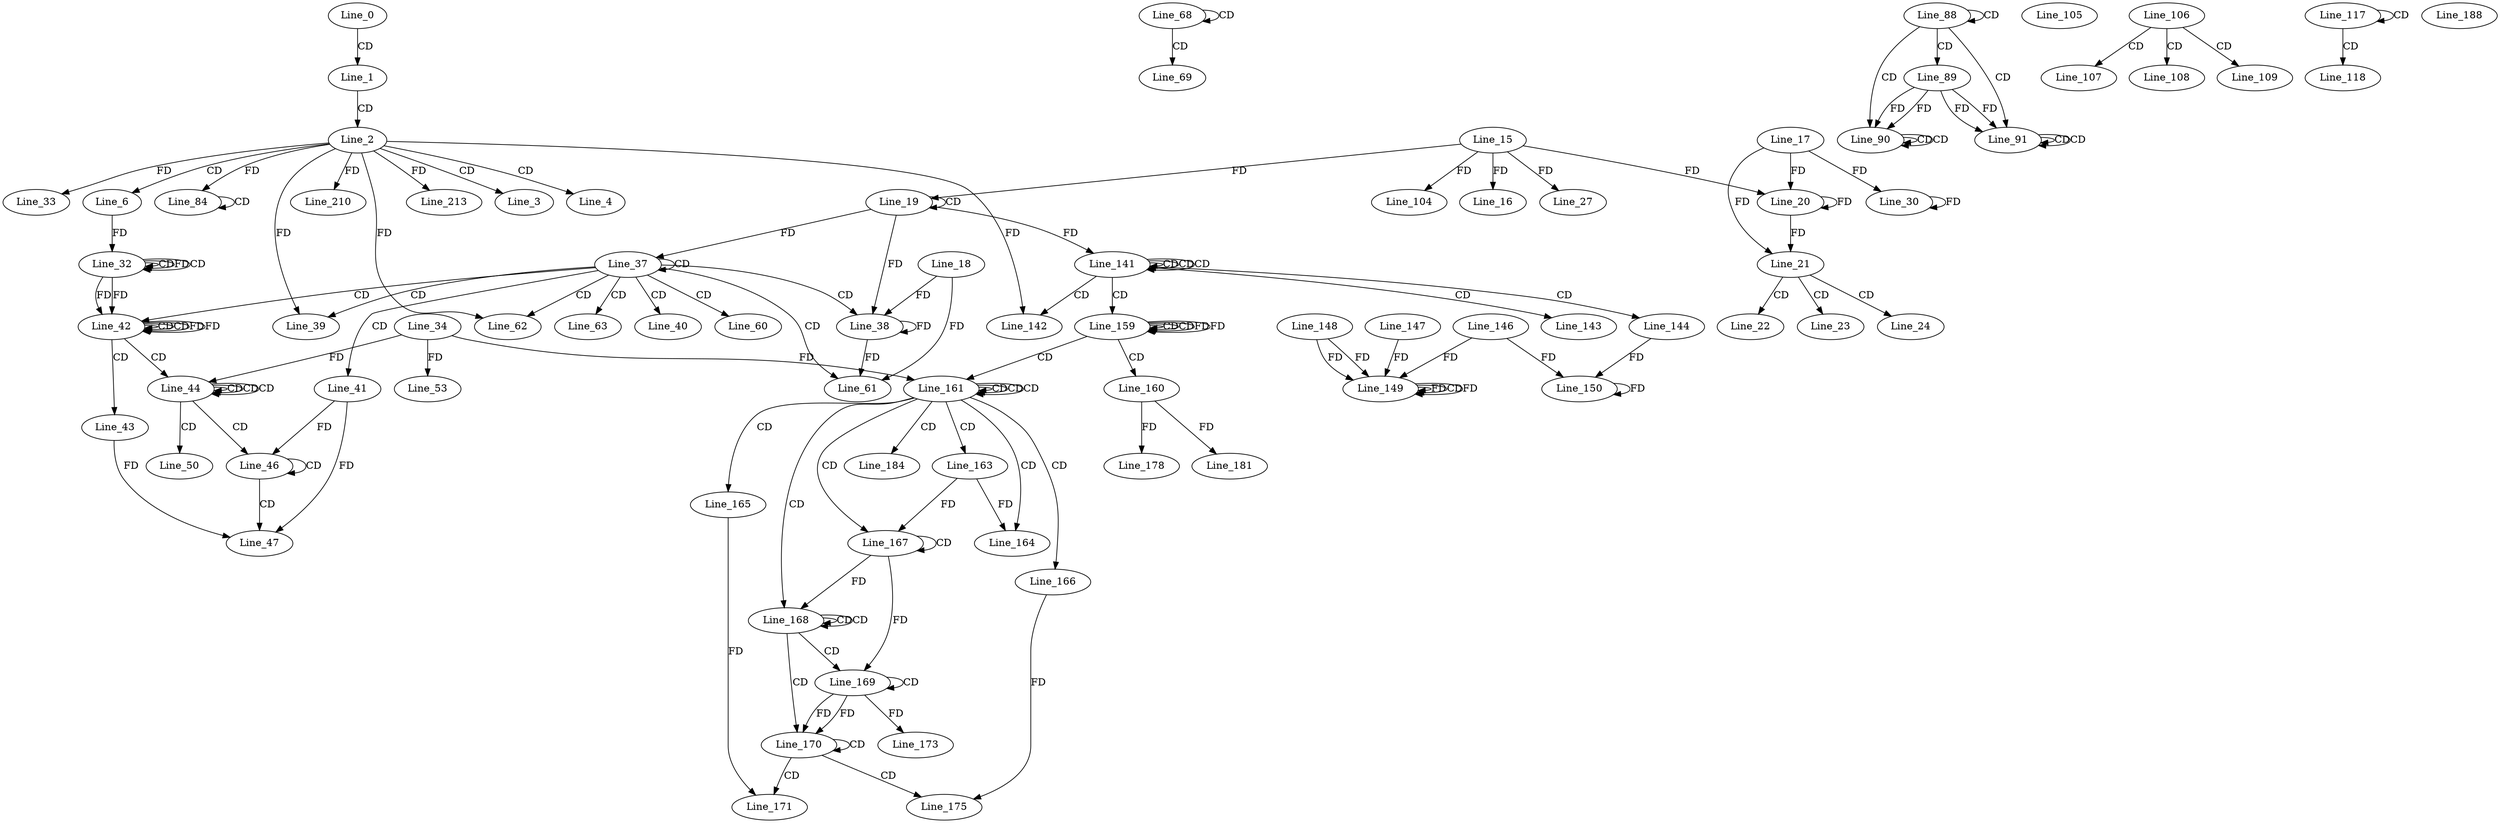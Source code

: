 digraph G {
  Line_0;
  Line_1;
  Line_2;
  Line_3;
  Line_4;
  Line_6;
  Line_15;
  Line_16;
  Line_19;
  Line_19;
  Line_19;
  Line_17;
  Line_20;
  Line_20;
  Line_20;
  Line_21;
  Line_22;
  Line_23;
  Line_24;
  Line_27;
  Line_30;
  Line_32;
  Line_32;
  Line_32;
  Line_32;
  Line_33;
  Line_37;
  Line_37;
  Line_38;
  Line_18;
  Line_38;
  Line_38;
  Line_39;
  Line_40;
  Line_41;
  Line_42;
  Line_42;
  Line_42;
  Line_43;
  Line_44;
  Line_44;
  Line_44;
  Line_34;
  Line_44;
  Line_46;
  Line_46;
  Line_47;
  Line_47;
  Line_50;
  Line_53;
  Line_60;
  Line_61;
  Line_62;
  Line_63;
  Line_68;
  Line_68;
  Line_69;
  Line_84;
  Line_84;
  Line_88;
  Line_88;
  Line_89;
  Line_90;
  Line_90;
  Line_90;
  Line_91;
  Line_91;
  Line_91;
  Line_104;
  Line_105;
  Line_106;
  Line_107;
  Line_108;
  Line_109;
  Line_117;
  Line_117;
  Line_118;
  Line_141;
  Line_141;
  Line_141;
  Line_142;
  Line_143;
  Line_143;
  Line_144;
  Line_149;
  Line_148;
  Line_149;
  Line_147;
  Line_149;
  Line_149;
  Line_146;
  Line_150;
  Line_150;
  Line_159;
  Line_159;
  Line_159;
  Line_160;
  Line_161;
  Line_161;
  Line_161;
  Line_161;
  Line_163;
  Line_164;
  Line_165;
  Line_166;
  Line_167;
  Line_167;
  Line_167;
  Line_168;
  Line_168;
  Line_169;
  Line_169;
  Line_169;
  Line_170;
  Line_170;
  Line_171;
  Line_173;
  Line_173;
  Line_175;
  Line_178;
  Line_178;
  Line_181;
  Line_181;
  Line_184;
  Line_188;
  Line_210;
  Line_213;
  Line_0 -> Line_1 [ label="CD" ];
  Line_1 -> Line_2 [ label="CD" ];
  Line_2 -> Line_3 [ label="CD" ];
  Line_2 -> Line_4 [ label="CD" ];
  Line_2 -> Line_6 [ label="CD" ];
  Line_15 -> Line_16 [ label="FD" ];
  Line_19 -> Line_19 [ label="CD" ];
  Line_15 -> Line_19 [ label="FD" ];
  Line_17 -> Line_20 [ label="FD" ];
  Line_20 -> Line_20 [ label="FD" ];
  Line_15 -> Line_20 [ label="FD" ];
  Line_17 -> Line_21 [ label="FD" ];
  Line_20 -> Line_21 [ label="FD" ];
  Line_21 -> Line_22 [ label="CD" ];
  Line_21 -> Line_23 [ label="CD" ];
  Line_21 -> Line_24 [ label="CD" ];
  Line_15 -> Line_27 [ label="FD" ];
  Line_17 -> Line_30 [ label="FD" ];
  Line_30 -> Line_30 [ label="FD" ];
  Line_6 -> Line_32 [ label="FD" ];
  Line_32 -> Line_32 [ label="CD" ];
  Line_32 -> Line_32 [ label="FD" ];
  Line_32 -> Line_32 [ label="CD" ];
  Line_2 -> Line_33 [ label="FD" ];
  Line_37 -> Line_37 [ label="CD" ];
  Line_19 -> Line_37 [ label="FD" ];
  Line_37 -> Line_38 [ label="CD" ];
  Line_38 -> Line_38 [ label="FD" ];
  Line_18 -> Line_38 [ label="FD" ];
  Line_19 -> Line_38 [ label="FD" ];
  Line_37 -> Line_39 [ label="CD" ];
  Line_2 -> Line_39 [ label="FD" ];
  Line_37 -> Line_40 [ label="CD" ];
  Line_37 -> Line_41 [ label="CD" ];
  Line_37 -> Line_42 [ label="CD" ];
  Line_42 -> Line_42 [ label="CD" ];
  Line_32 -> Line_42 [ label="FD" ];
  Line_42 -> Line_42 [ label="CD" ];
  Line_42 -> Line_42 [ label="FD" ];
  Line_32 -> Line_42 [ label="FD" ];
  Line_42 -> Line_43 [ label="CD" ];
  Line_42 -> Line_44 [ label="CD" ];
  Line_44 -> Line_44 [ label="CD" ];
  Line_44 -> Line_44 [ label="CD" ];
  Line_44 -> Line_44 [ label="CD" ];
  Line_34 -> Line_44 [ label="FD" ];
  Line_44 -> Line_46 [ label="CD" ];
  Line_46 -> Line_46 [ label="CD" ];
  Line_41 -> Line_46 [ label="FD" ];
  Line_46 -> Line_47 [ label="CD" ];
  Line_43 -> Line_47 [ label="FD" ];
  Line_41 -> Line_47 [ label="FD" ];
  Line_44 -> Line_50 [ label="CD" ];
  Line_34 -> Line_53 [ label="FD" ];
  Line_37 -> Line_60 [ label="CD" ];
  Line_37 -> Line_61 [ label="CD" ];
  Line_38 -> Line_61 [ label="FD" ];
  Line_18 -> Line_61 [ label="FD" ];
  Line_37 -> Line_62 [ label="CD" ];
  Line_2 -> Line_62 [ label="FD" ];
  Line_37 -> Line_63 [ label="CD" ];
  Line_68 -> Line_68 [ label="CD" ];
  Line_68 -> Line_69 [ label="CD" ];
  Line_84 -> Line_84 [ label="CD" ];
  Line_2 -> Line_84 [ label="FD" ];
  Line_88 -> Line_88 [ label="CD" ];
  Line_88 -> Line_89 [ label="CD" ];
  Line_88 -> Line_90 [ label="CD" ];
  Line_90 -> Line_90 [ label="CD" ];
  Line_89 -> Line_90 [ label="FD" ];
  Line_90 -> Line_90 [ label="CD" ];
  Line_89 -> Line_90 [ label="FD" ];
  Line_88 -> Line_91 [ label="CD" ];
  Line_91 -> Line_91 [ label="CD" ];
  Line_89 -> Line_91 [ label="FD" ];
  Line_91 -> Line_91 [ label="CD" ];
  Line_89 -> Line_91 [ label="FD" ];
  Line_15 -> Line_104 [ label="FD" ];
  Line_106 -> Line_107 [ label="CD" ];
  Line_106 -> Line_108 [ label="CD" ];
  Line_106 -> Line_109 [ label="CD" ];
  Line_117 -> Line_117 [ label="CD" ];
  Line_117 -> Line_118 [ label="CD" ];
  Line_141 -> Line_141 [ label="CD" ];
  Line_141 -> Line_141 [ label="CD" ];
  Line_141 -> Line_141 [ label="CD" ];
  Line_19 -> Line_141 [ label="FD" ];
  Line_141 -> Line_142 [ label="CD" ];
  Line_2 -> Line_142 [ label="FD" ];
  Line_141 -> Line_143 [ label="CD" ];
  Line_141 -> Line_144 [ label="CD" ];
  Line_149 -> Line_149 [ label="FD" ];
  Line_148 -> Line_149 [ label="FD" ];
  Line_147 -> Line_149 [ label="FD" ];
  Line_149 -> Line_149 [ label="CD" ];
  Line_146 -> Line_149 [ label="FD" ];
  Line_149 -> Line_149 [ label="FD" ];
  Line_148 -> Line_149 [ label="FD" ];
  Line_144 -> Line_150 [ label="FD" ];
  Line_150 -> Line_150 [ label="FD" ];
  Line_146 -> Line_150 [ label="FD" ];
  Line_141 -> Line_159 [ label="CD" ];
  Line_159 -> Line_159 [ label="CD" ];
  Line_159 -> Line_159 [ label="CD" ];
  Line_159 -> Line_159 [ label="FD" ];
  Line_159 -> Line_160 [ label="CD" ];
  Line_159 -> Line_161 [ label="CD" ];
  Line_161 -> Line_161 [ label="CD" ];
  Line_161 -> Line_161 [ label="CD" ];
  Line_161 -> Line_161 [ label="CD" ];
  Line_34 -> Line_161 [ label="FD" ];
  Line_161 -> Line_163 [ label="CD" ];
  Line_161 -> Line_164 [ label="CD" ];
  Line_163 -> Line_164 [ label="FD" ];
  Line_161 -> Line_165 [ label="CD" ];
  Line_161 -> Line_166 [ label="CD" ];
  Line_161 -> Line_167 [ label="CD" ];
  Line_167 -> Line_167 [ label="CD" ];
  Line_163 -> Line_167 [ label="FD" ];
  Line_161 -> Line_168 [ label="CD" ];
  Line_168 -> Line_168 [ label="CD" ];
  Line_168 -> Line_168 [ label="CD" ];
  Line_167 -> Line_168 [ label="FD" ];
  Line_168 -> Line_169 [ label="CD" ];
  Line_169 -> Line_169 [ label="CD" ];
  Line_167 -> Line_169 [ label="FD" ];
  Line_168 -> Line_170 [ label="CD" ];
  Line_169 -> Line_170 [ label="FD" ];
  Line_170 -> Line_170 [ label="CD" ];
  Line_169 -> Line_170 [ label="FD" ];
  Line_170 -> Line_171 [ label="CD" ];
  Line_165 -> Line_171 [ label="FD" ];
  Line_169 -> Line_173 [ label="FD" ];
  Line_170 -> Line_175 [ label="CD" ];
  Line_166 -> Line_175 [ label="FD" ];
  Line_160 -> Line_178 [ label="FD" ];
  Line_160 -> Line_181 [ label="FD" ];
  Line_161 -> Line_184 [ label="CD" ];
  Line_2 -> Line_210 [ label="FD" ];
  Line_2 -> Line_213 [ label="FD" ];
  Line_42 -> Line_42 [ label="FD" ];
  Line_159 -> Line_159 [ label="FD" ];
}

